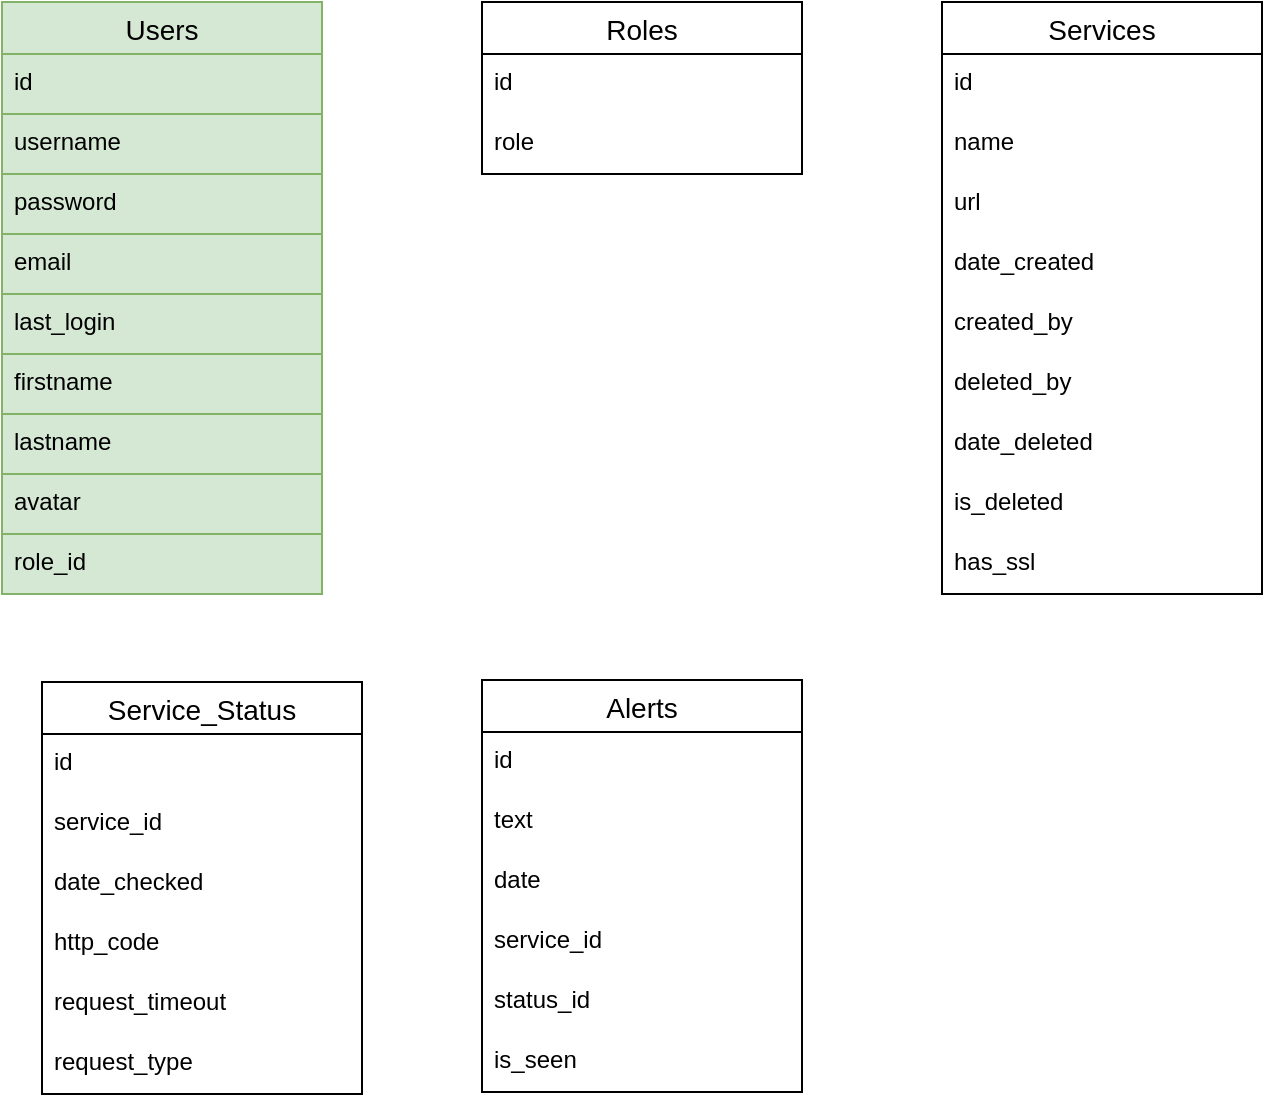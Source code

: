 <mxfile version="14.2.4" type="device"><diagram id="Y2B2qqOpZFcg9QyHcApH" name="Page-1"><mxGraphModel dx="1182" dy="764" grid="1" gridSize="10" guides="1" tooltips="1" connect="1" arrows="1" fold="1" page="1" pageScale="1" pageWidth="827" pageHeight="1169" math="0" shadow="0"><root><mxCell id="0"/><mxCell id="1" parent="0"/><mxCell id="VsRR2-AM5W3DuoDFJ5JX-14" value="Users" style="swimlane;fontStyle=0;childLayout=stackLayout;horizontal=1;startSize=26;horizontalStack=0;resizeParent=1;resizeParentMax=0;resizeLast=0;collapsible=1;marginBottom=0;align=center;fontSize=14;fillColor=#d5e8d4;strokeColor=#82b366;" vertex="1" parent="1"><mxGeometry x="40" y="40" width="160" height="296" as="geometry"/></mxCell><mxCell id="VsRR2-AM5W3DuoDFJ5JX-15" value="id" style="text;strokeColor=#82b366;fillColor=#d5e8d4;spacingLeft=4;spacingRight=4;overflow=hidden;rotatable=0;points=[[0,0.5],[1,0.5]];portConstraint=eastwest;fontSize=12;" vertex="1" parent="VsRR2-AM5W3DuoDFJ5JX-14"><mxGeometry y="26" width="160" height="30" as="geometry"/></mxCell><mxCell id="VsRR2-AM5W3DuoDFJ5JX-16" value="username" style="text;strokeColor=#82b366;fillColor=#d5e8d4;spacingLeft=4;spacingRight=4;overflow=hidden;rotatable=0;points=[[0,0.5],[1,0.5]];portConstraint=eastwest;fontSize=12;" vertex="1" parent="VsRR2-AM5W3DuoDFJ5JX-14"><mxGeometry y="56" width="160" height="30" as="geometry"/></mxCell><mxCell id="VsRR2-AM5W3DuoDFJ5JX-17" value="password" style="text;strokeColor=#82b366;fillColor=#d5e8d4;spacingLeft=4;spacingRight=4;overflow=hidden;rotatable=0;points=[[0,0.5],[1,0.5]];portConstraint=eastwest;fontSize=12;" vertex="1" parent="VsRR2-AM5W3DuoDFJ5JX-14"><mxGeometry y="86" width="160" height="30" as="geometry"/></mxCell><mxCell id="VsRR2-AM5W3DuoDFJ5JX-56" value="email" style="text;strokeColor=#82b366;fillColor=#d5e8d4;spacingLeft=4;spacingRight=4;overflow=hidden;rotatable=0;points=[[0,0.5],[1,0.5]];portConstraint=eastwest;fontSize=12;" vertex="1" parent="VsRR2-AM5W3DuoDFJ5JX-14"><mxGeometry y="116" width="160" height="30" as="geometry"/></mxCell><mxCell id="VsRR2-AM5W3DuoDFJ5JX-18" value="last_login&#10;" style="text;strokeColor=#82b366;fillColor=#d5e8d4;spacingLeft=4;spacingRight=4;overflow=hidden;rotatable=0;points=[[0,0.5],[1,0.5]];portConstraint=eastwest;fontSize=12;" vertex="1" parent="VsRR2-AM5W3DuoDFJ5JX-14"><mxGeometry y="146" width="160" height="30" as="geometry"/></mxCell><mxCell id="VsRR2-AM5W3DuoDFJ5JX-19" value="firstname&#10;" style="text;strokeColor=#82b366;fillColor=#d5e8d4;spacingLeft=4;spacingRight=4;overflow=hidden;rotatable=0;points=[[0,0.5],[1,0.5]];portConstraint=eastwest;fontSize=12;" vertex="1" parent="VsRR2-AM5W3DuoDFJ5JX-14"><mxGeometry y="176" width="160" height="30" as="geometry"/></mxCell><mxCell id="VsRR2-AM5W3DuoDFJ5JX-20" value="lastname&#10;" style="text;strokeColor=#82b366;fillColor=#d5e8d4;spacingLeft=4;spacingRight=4;overflow=hidden;rotatable=0;points=[[0,0.5],[1,0.5]];portConstraint=eastwest;fontSize=12;" vertex="1" parent="VsRR2-AM5W3DuoDFJ5JX-14"><mxGeometry y="206" width="160" height="30" as="geometry"/></mxCell><mxCell id="VsRR2-AM5W3DuoDFJ5JX-30" value="avatar" style="text;strokeColor=#82b366;fillColor=#d5e8d4;spacingLeft=4;spacingRight=4;overflow=hidden;rotatable=0;points=[[0,0.5],[1,0.5]];portConstraint=eastwest;fontSize=12;" vertex="1" parent="VsRR2-AM5W3DuoDFJ5JX-14"><mxGeometry y="236" width="160" height="30" as="geometry"/></mxCell><mxCell id="VsRR2-AM5W3DuoDFJ5JX-21" value="role_id&#10;" style="text;strokeColor=#82b366;fillColor=#d5e8d4;spacingLeft=4;spacingRight=4;overflow=hidden;rotatable=0;points=[[0,0.5],[1,0.5]];portConstraint=eastwest;fontSize=12;" vertex="1" parent="VsRR2-AM5W3DuoDFJ5JX-14"><mxGeometry y="266" width="160" height="30" as="geometry"/></mxCell><mxCell id="VsRR2-AM5W3DuoDFJ5JX-22" value="Roles" style="swimlane;fontStyle=0;childLayout=stackLayout;horizontal=1;startSize=26;horizontalStack=0;resizeParent=1;resizeParentMax=0;resizeLast=0;collapsible=1;marginBottom=0;align=center;fontSize=14;" vertex="1" parent="1"><mxGeometry x="280" y="40" width="160" height="86" as="geometry"/></mxCell><mxCell id="VsRR2-AM5W3DuoDFJ5JX-23" value="id" style="text;strokeColor=none;fillColor=none;spacingLeft=4;spacingRight=4;overflow=hidden;rotatable=0;points=[[0,0.5],[1,0.5]];portConstraint=eastwest;fontSize=12;" vertex="1" parent="VsRR2-AM5W3DuoDFJ5JX-22"><mxGeometry y="26" width="160" height="30" as="geometry"/></mxCell><mxCell id="VsRR2-AM5W3DuoDFJ5JX-24" value="role" style="text;strokeColor=none;fillColor=none;spacingLeft=4;spacingRight=4;overflow=hidden;rotatable=0;points=[[0,0.5],[1,0.5]];portConstraint=eastwest;fontSize=12;" vertex="1" parent="VsRR2-AM5W3DuoDFJ5JX-22"><mxGeometry y="56" width="160" height="30" as="geometry"/></mxCell><mxCell id="VsRR2-AM5W3DuoDFJ5JX-31" value="Services" style="swimlane;fontStyle=0;childLayout=stackLayout;horizontal=1;startSize=26;horizontalStack=0;resizeParent=1;resizeParentMax=0;resizeLast=0;collapsible=1;marginBottom=0;align=center;fontSize=14;" vertex="1" parent="1"><mxGeometry x="510" y="40" width="160" height="296" as="geometry"/></mxCell><mxCell id="VsRR2-AM5W3DuoDFJ5JX-32" value="id" style="text;strokeColor=none;fillColor=none;spacingLeft=4;spacingRight=4;overflow=hidden;rotatable=0;points=[[0,0.5],[1,0.5]];portConstraint=eastwest;fontSize=12;" vertex="1" parent="VsRR2-AM5W3DuoDFJ5JX-31"><mxGeometry y="26" width="160" height="30" as="geometry"/></mxCell><mxCell id="VsRR2-AM5W3DuoDFJ5JX-33" value="name&#10;" style="text;strokeColor=none;fillColor=none;spacingLeft=4;spacingRight=4;overflow=hidden;rotatable=0;points=[[0,0.5],[1,0.5]];portConstraint=eastwest;fontSize=12;" vertex="1" parent="VsRR2-AM5W3DuoDFJ5JX-31"><mxGeometry y="56" width="160" height="30" as="geometry"/></mxCell><mxCell id="VsRR2-AM5W3DuoDFJ5JX-34" value="url" style="text;strokeColor=none;fillColor=none;spacingLeft=4;spacingRight=4;overflow=hidden;rotatable=0;points=[[0,0.5],[1,0.5]];portConstraint=eastwest;fontSize=12;" vertex="1" parent="VsRR2-AM5W3DuoDFJ5JX-31"><mxGeometry y="86" width="160" height="30" as="geometry"/></mxCell><mxCell id="VsRR2-AM5W3DuoDFJ5JX-35" value="date_created" style="text;strokeColor=none;fillColor=none;spacingLeft=4;spacingRight=4;overflow=hidden;rotatable=0;points=[[0,0.5],[1,0.5]];portConstraint=eastwest;fontSize=12;" vertex="1" parent="VsRR2-AM5W3DuoDFJ5JX-31"><mxGeometry y="116" width="160" height="30" as="geometry"/></mxCell><mxCell id="VsRR2-AM5W3DuoDFJ5JX-57" value="created_by" style="text;strokeColor=none;fillColor=none;spacingLeft=4;spacingRight=4;overflow=hidden;rotatable=0;points=[[0,0.5],[1,0.5]];portConstraint=eastwest;fontSize=12;" vertex="1" parent="VsRR2-AM5W3DuoDFJ5JX-31"><mxGeometry y="146" width="160" height="30" as="geometry"/></mxCell><mxCell id="VsRR2-AM5W3DuoDFJ5JX-58" value="deleted_by&#10;" style="text;strokeColor=none;fillColor=none;spacingLeft=4;spacingRight=4;overflow=hidden;rotatable=0;points=[[0,0.5],[1,0.5]];portConstraint=eastwest;fontSize=12;" vertex="1" parent="VsRR2-AM5W3DuoDFJ5JX-31"><mxGeometry y="176" width="160" height="30" as="geometry"/></mxCell><mxCell id="VsRR2-AM5W3DuoDFJ5JX-36" value="date_deleted" style="text;strokeColor=none;fillColor=none;spacingLeft=4;spacingRight=4;overflow=hidden;rotatable=0;points=[[0,0.5],[1,0.5]];portConstraint=eastwest;fontSize=12;" vertex="1" parent="VsRR2-AM5W3DuoDFJ5JX-31"><mxGeometry y="206" width="160" height="30" as="geometry"/></mxCell><mxCell id="VsRR2-AM5W3DuoDFJ5JX-37" value="is_deleted" style="text;strokeColor=none;fillColor=none;spacingLeft=4;spacingRight=4;overflow=hidden;rotatable=0;points=[[0,0.5],[1,0.5]];portConstraint=eastwest;fontSize=12;" vertex="1" parent="VsRR2-AM5W3DuoDFJ5JX-31"><mxGeometry y="236" width="160" height="30" as="geometry"/></mxCell><mxCell id="VsRR2-AM5W3DuoDFJ5JX-38" value="has_ssl" style="text;strokeColor=none;fillColor=none;spacingLeft=4;spacingRight=4;overflow=hidden;rotatable=0;points=[[0,0.5],[1,0.5]];portConstraint=eastwest;fontSize=12;" vertex="1" parent="VsRR2-AM5W3DuoDFJ5JX-31"><mxGeometry y="266" width="160" height="30" as="geometry"/></mxCell><mxCell id="VsRR2-AM5W3DuoDFJ5JX-39" value="Service_Status" style="swimlane;fontStyle=0;childLayout=stackLayout;horizontal=1;startSize=26;horizontalStack=0;resizeParent=1;resizeParentMax=0;resizeLast=0;collapsible=1;marginBottom=0;align=center;fontSize=14;" vertex="1" parent="1"><mxGeometry x="60" y="380" width="160" height="206" as="geometry"/></mxCell><mxCell id="VsRR2-AM5W3DuoDFJ5JX-40" value="id" style="text;strokeColor=none;fillColor=none;spacingLeft=4;spacingRight=4;overflow=hidden;rotatable=0;points=[[0,0.5],[1,0.5]];portConstraint=eastwest;fontSize=12;" vertex="1" parent="VsRR2-AM5W3DuoDFJ5JX-39"><mxGeometry y="26" width="160" height="30" as="geometry"/></mxCell><mxCell id="VsRR2-AM5W3DuoDFJ5JX-41" value="service_id" style="text;strokeColor=none;fillColor=none;spacingLeft=4;spacingRight=4;overflow=hidden;rotatable=0;points=[[0,0.5],[1,0.5]];portConstraint=eastwest;fontSize=12;" vertex="1" parent="VsRR2-AM5W3DuoDFJ5JX-39"><mxGeometry y="56" width="160" height="30" as="geometry"/></mxCell><mxCell id="VsRR2-AM5W3DuoDFJ5JX-43" value="date_checked" style="text;strokeColor=none;fillColor=none;spacingLeft=4;spacingRight=4;overflow=hidden;rotatable=0;points=[[0,0.5],[1,0.5]];portConstraint=eastwest;fontSize=12;" vertex="1" parent="VsRR2-AM5W3DuoDFJ5JX-39"><mxGeometry y="86" width="160" height="30" as="geometry"/></mxCell><mxCell id="VsRR2-AM5W3DuoDFJ5JX-44" value="http_code" style="text;strokeColor=none;fillColor=none;spacingLeft=4;spacingRight=4;overflow=hidden;rotatable=0;points=[[0,0.5],[1,0.5]];portConstraint=eastwest;fontSize=12;" vertex="1" parent="VsRR2-AM5W3DuoDFJ5JX-39"><mxGeometry y="116" width="160" height="30" as="geometry"/></mxCell><mxCell id="VsRR2-AM5W3DuoDFJ5JX-48" value="request_timeout" style="text;strokeColor=none;fillColor=none;spacingLeft=4;spacingRight=4;overflow=hidden;rotatable=0;points=[[0,0.5],[1,0.5]];portConstraint=eastwest;fontSize=12;" vertex="1" parent="VsRR2-AM5W3DuoDFJ5JX-39"><mxGeometry y="146" width="160" height="30" as="geometry"/></mxCell><mxCell id="VsRR2-AM5W3DuoDFJ5JX-59" value="request_type" style="text;strokeColor=none;fillColor=none;spacingLeft=4;spacingRight=4;overflow=hidden;rotatable=0;points=[[0,0.5],[1,0.5]];portConstraint=eastwest;fontSize=12;" vertex="1" parent="VsRR2-AM5W3DuoDFJ5JX-39"><mxGeometry y="176" width="160" height="30" as="geometry"/></mxCell><mxCell id="VsRR2-AM5W3DuoDFJ5JX-49" value="Alerts" style="swimlane;fontStyle=0;childLayout=stackLayout;horizontal=1;startSize=26;horizontalStack=0;resizeParent=1;resizeParentMax=0;resizeLast=0;collapsible=1;marginBottom=0;align=center;fontSize=14;" vertex="1" parent="1"><mxGeometry x="280" y="379" width="160" height="206" as="geometry"/></mxCell><mxCell id="VsRR2-AM5W3DuoDFJ5JX-50" value="id" style="text;strokeColor=none;fillColor=none;spacingLeft=4;spacingRight=4;overflow=hidden;rotatable=0;points=[[0,0.5],[1,0.5]];portConstraint=eastwest;fontSize=12;" vertex="1" parent="VsRR2-AM5W3DuoDFJ5JX-49"><mxGeometry y="26" width="160" height="30" as="geometry"/></mxCell><mxCell id="VsRR2-AM5W3DuoDFJ5JX-51" value="text" style="text;strokeColor=none;fillColor=none;spacingLeft=4;spacingRight=4;overflow=hidden;rotatable=0;points=[[0,0.5],[1,0.5]];portConstraint=eastwest;fontSize=12;" vertex="1" parent="VsRR2-AM5W3DuoDFJ5JX-49"><mxGeometry y="56" width="160" height="30" as="geometry"/></mxCell><mxCell id="VsRR2-AM5W3DuoDFJ5JX-52" value="date" style="text;strokeColor=none;fillColor=none;spacingLeft=4;spacingRight=4;overflow=hidden;rotatable=0;points=[[0,0.5],[1,0.5]];portConstraint=eastwest;fontSize=12;" vertex="1" parent="VsRR2-AM5W3DuoDFJ5JX-49"><mxGeometry y="86" width="160" height="30" as="geometry"/></mxCell><mxCell id="VsRR2-AM5W3DuoDFJ5JX-53" value="service_id" style="text;strokeColor=none;fillColor=none;spacingLeft=4;spacingRight=4;overflow=hidden;rotatable=0;points=[[0,0.5],[1,0.5]];portConstraint=eastwest;fontSize=12;" vertex="1" parent="VsRR2-AM5W3DuoDFJ5JX-49"><mxGeometry y="116" width="160" height="30" as="geometry"/></mxCell><mxCell id="VsRR2-AM5W3DuoDFJ5JX-54" value="status_id" style="text;strokeColor=none;fillColor=none;spacingLeft=4;spacingRight=4;overflow=hidden;rotatable=0;points=[[0,0.5],[1,0.5]];portConstraint=eastwest;fontSize=12;" vertex="1" parent="VsRR2-AM5W3DuoDFJ5JX-49"><mxGeometry y="146" width="160" height="30" as="geometry"/></mxCell><mxCell id="VsRR2-AM5W3DuoDFJ5JX-55" value="is_seen" style="text;strokeColor=none;fillColor=none;spacingLeft=4;spacingRight=4;overflow=hidden;rotatable=0;points=[[0,0.5],[1,0.5]];portConstraint=eastwest;fontSize=12;" vertex="1" parent="VsRR2-AM5W3DuoDFJ5JX-49"><mxGeometry y="176" width="160" height="30" as="geometry"/></mxCell></root></mxGraphModel></diagram></mxfile>